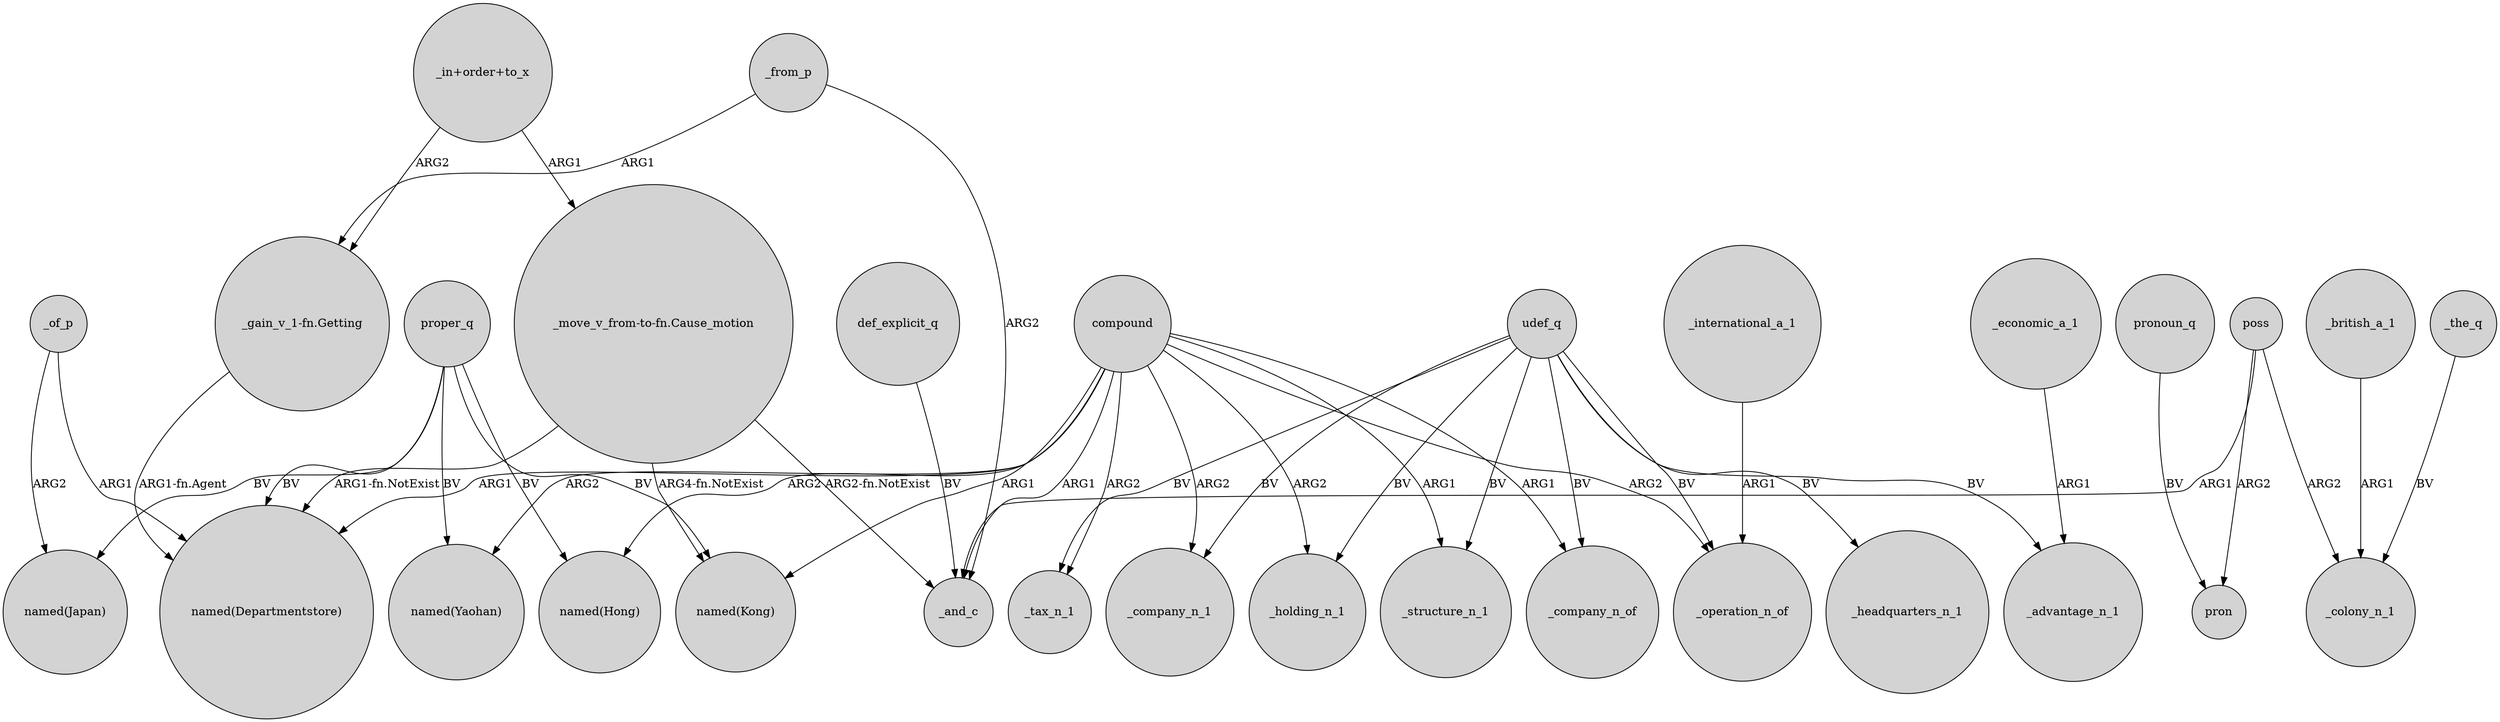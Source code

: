 digraph {
	node [shape=circle style=filled]
	_of_p -> "named(Departmentstore)" [label=ARG1]
	"_move_v_from-to-fn.Cause_motion" -> "named(Kong)" [label="ARG4-fn.NotExist"]
	_economic_a_1 -> _advantage_n_1 [label=ARG1]
	_from_p -> "_gain_v_1-fn.Getting" [label=ARG1]
	compound -> "named(Yaohan)" [label=ARG2]
	poss -> pron [label=ARG2]
	poss -> _and_c [label=ARG1]
	udef_q -> _headquarters_n_1 [label=BV]
	poss -> _colony_n_1 [label=ARG2]
	def_explicit_q -> _and_c [label=BV]
	compound -> _company_n_1 [label=ARG2]
	_of_p -> "named(Japan)" [label=ARG2]
	compound -> "named(Hong)" [label=ARG2]
	"_move_v_from-to-fn.Cause_motion" -> "named(Departmentstore)" [label="ARG1-fn.NotExist"]
	compound -> _holding_n_1 [label=ARG2]
	"_in+order+to_x" -> "_gain_v_1-fn.Getting" [label=ARG2]
	udef_q -> _advantage_n_1 [label=BV]
	compound -> _structure_n_1 [label=ARG1]
	"_gain_v_1-fn.Getting" -> "named(Departmentstore)" [label="ARG1-fn.Agent"]
	proper_q -> "named(Departmentstore)" [label=BV]
	proper_q -> "named(Japan)" [label=BV]
	proper_q -> "named(Hong)" [label=BV]
	compound -> _company_n_of [label=ARG1]
	pronoun_q -> pron [label=BV]
	udef_q -> _tax_n_1 [label=BV]
	udef_q -> _structure_n_1 [label=BV]
	proper_q -> "named(Kong)" [label=BV]
	compound -> _operation_n_of [label=ARG2]
	_british_a_1 -> _colony_n_1 [label=ARG1]
	compound -> _and_c [label=ARG1]
	"_in+order+to_x" -> "_move_v_from-to-fn.Cause_motion" [label=ARG1]
	"_move_v_from-to-fn.Cause_motion" -> _and_c [label="ARG2-fn.NotExist"]
	compound -> "named(Departmentstore)" [label=ARG1]
	_the_q -> _colony_n_1 [label=BV]
	_international_a_1 -> _operation_n_of [label=ARG1]
	udef_q -> _holding_n_1 [label=BV]
	udef_q -> _company_n_of [label=BV]
	_from_p -> _and_c [label=ARG2]
	compound -> _tax_n_1 [label=ARG2]
	udef_q -> _operation_n_of [label=BV]
	udef_q -> _company_n_1 [label=BV]
	compound -> "named(Kong)" [label=ARG1]
	proper_q -> "named(Yaohan)" [label=BV]
}
